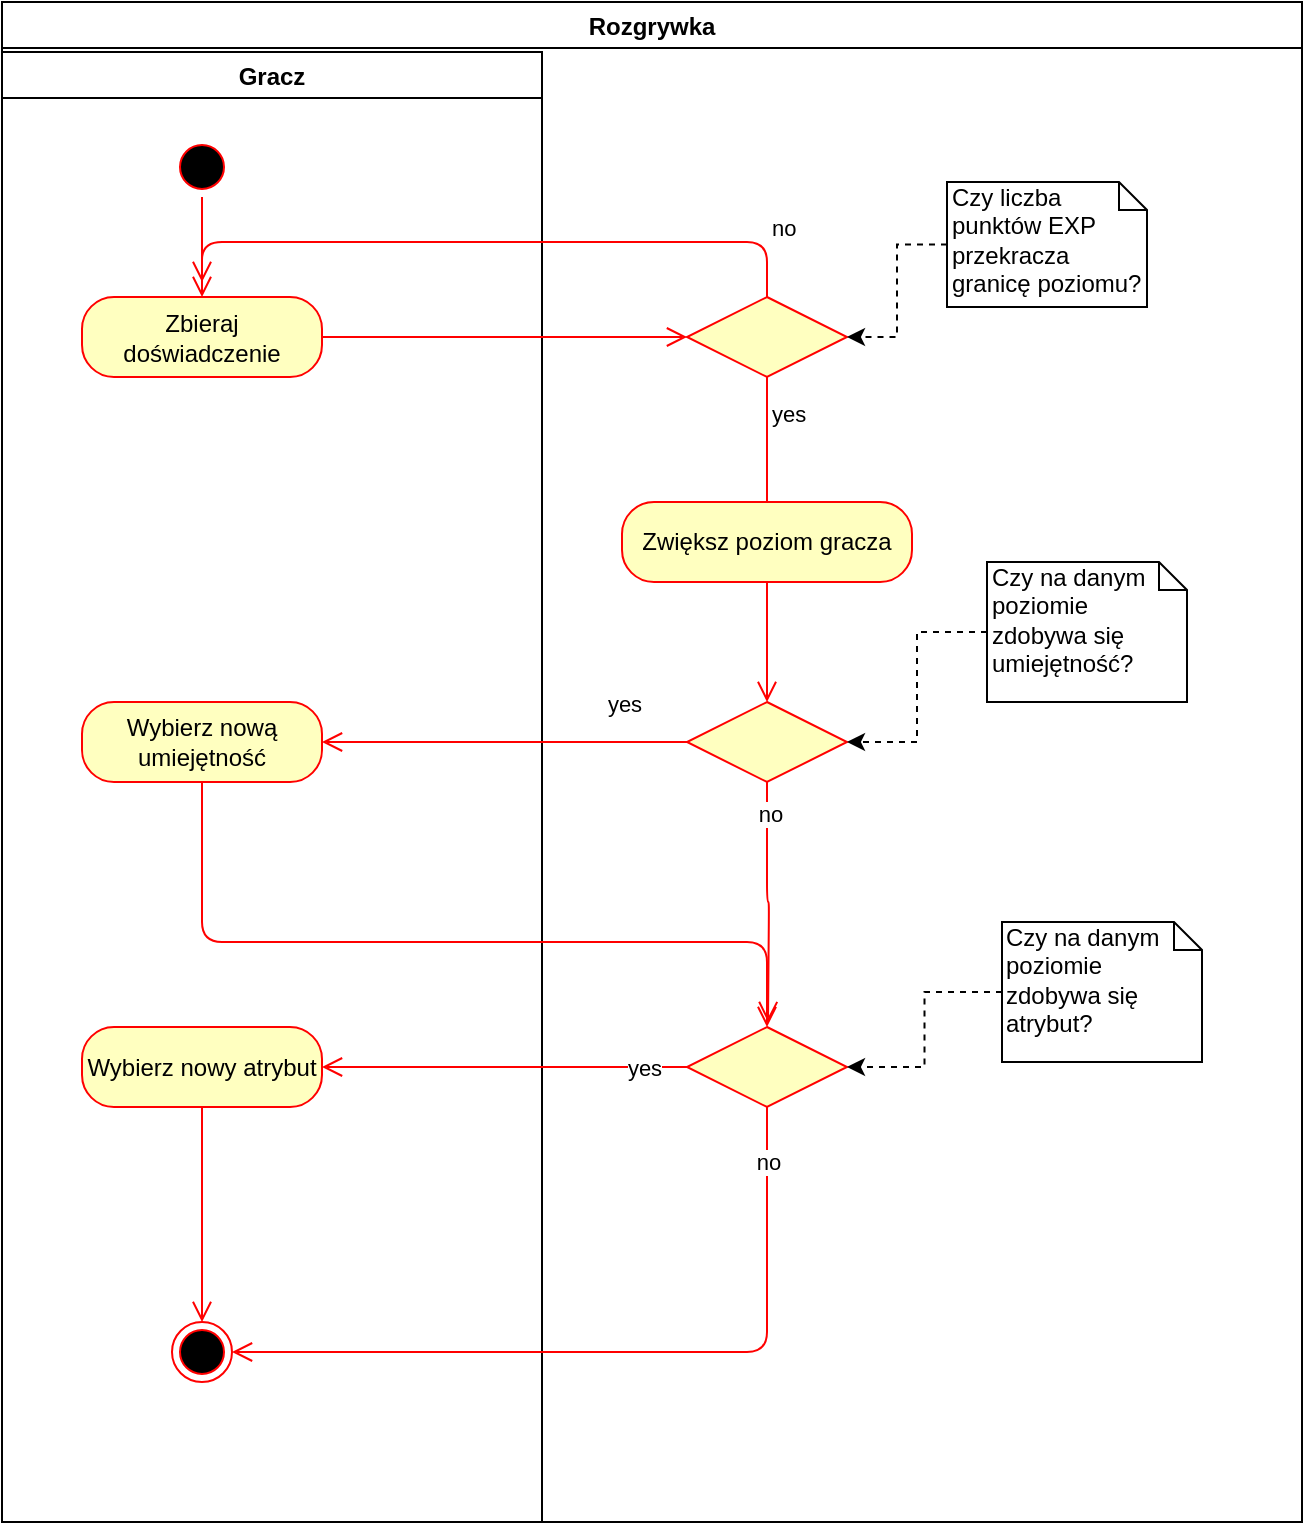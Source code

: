 <mxfile version="13.0.9" type="device"><diagram name="Page-1" id="e7e014a7-5840-1c2e-5031-d8a46d1fe8dd"><mxGraphModel dx="2111" dy="1375" grid="1" gridSize="10" guides="1" tooltips="1" connect="1" arrows="1" fold="1" page="1" pageScale="1" pageWidth="1169" pageHeight="826" background="#ffffff" math="0" shadow="0"><root><mxCell id="0"/><mxCell id="1" parent="0"/><mxCell id="DF6psyAc7Rv2QhFEjhCl-71" value="Rozgrywka" style="swimlane;" vertex="1" parent="1"><mxGeometry x="-10" y="-200" width="650" height="760" as="geometry"/></mxCell><mxCell id="DF6psyAc7Rv2QhFEjhCl-72" value="Gracz" style="swimlane;" vertex="1" parent="DF6psyAc7Rv2QhFEjhCl-71"><mxGeometry y="25" width="270" height="735" as="geometry"><mxRectangle y="25" width="70" height="23" as="alternateBounds"/></mxGeometry></mxCell><mxCell id="DF6psyAc7Rv2QhFEjhCl-41" value="" style="ellipse;html=1;shape=startState;fillColor=#000000;strokeColor=#ff0000;" vertex="1" parent="DF6psyAc7Rv2QhFEjhCl-72"><mxGeometry x="85" y="42.5" width="30" height="30" as="geometry"/></mxCell><mxCell id="DF6psyAc7Rv2QhFEjhCl-42" value="" style="edgeStyle=orthogonalEdgeStyle;html=1;verticalAlign=bottom;endArrow=open;endSize=8;strokeColor=#ff0000;entryX=0.5;entryY=0;entryDx=0;entryDy=0;" edge="1" source="DF6psyAc7Rv2QhFEjhCl-41" parent="DF6psyAc7Rv2QhFEjhCl-72" target="DF6psyAc7Rv2QhFEjhCl-43"><mxGeometry relative="1" as="geometry"><mxPoint x="100" y="112.5" as="targetPoint"/></mxGeometry></mxCell><mxCell id="DF6psyAc7Rv2QhFEjhCl-43" value="Zbieraj doświadczenie" style="rounded=1;whiteSpace=wrap;html=1;arcSize=40;fontColor=#000000;fillColor=#ffffc0;strokeColor=#ff0000;" vertex="1" parent="DF6psyAc7Rv2QhFEjhCl-72"><mxGeometry x="40" y="122.5" width="120" height="40" as="geometry"/></mxCell><mxCell id="DF6psyAc7Rv2QhFEjhCl-45" style="edgeStyle=orthogonalEdgeStyle;rounded=0;orthogonalLoop=1;jettySize=auto;html=1;exitX=0.5;exitY=1;exitDx=0;exitDy=0;" edge="1" parent="DF6psyAc7Rv2QhFEjhCl-72" source="DF6psyAc7Rv2QhFEjhCl-43" target="DF6psyAc7Rv2QhFEjhCl-43"><mxGeometry relative="1" as="geometry"/></mxCell><mxCell id="DF6psyAc7Rv2QhFEjhCl-62" value="Wybierz nową umiejętność" style="rounded=1;whiteSpace=wrap;html=1;arcSize=40;fontColor=#000000;fillColor=#ffffc0;strokeColor=#ff0000;" vertex="1" parent="DF6psyAc7Rv2QhFEjhCl-72"><mxGeometry x="40" y="325" width="120" height="40" as="geometry"/></mxCell><mxCell id="DF6psyAc7Rv2QhFEjhCl-85" value="Wybierz nowy atrybut" style="rounded=1;whiteSpace=wrap;html=1;arcSize=40;fontColor=#000000;fillColor=#ffffc0;strokeColor=#ff0000;" vertex="1" parent="DF6psyAc7Rv2QhFEjhCl-72"><mxGeometry x="40" y="487.5" width="120" height="40" as="geometry"/></mxCell><mxCell id="DF6psyAc7Rv2QhFEjhCl-86" value="" style="edgeStyle=orthogonalEdgeStyle;html=1;verticalAlign=bottom;endArrow=open;endSize=8;strokeColor=#ff0000;entryX=0.5;entryY=0;entryDx=0;entryDy=0;" edge="1" source="DF6psyAc7Rv2QhFEjhCl-85" parent="DF6psyAc7Rv2QhFEjhCl-72" target="DF6psyAc7Rv2QhFEjhCl-89"><mxGeometry relative="1" as="geometry"><mxPoint x="110" y="615" as="targetPoint"/></mxGeometry></mxCell><mxCell id="DF6psyAc7Rv2QhFEjhCl-89" value="" style="ellipse;html=1;shape=endState;fillColor=#000000;strokeColor=#ff0000;" vertex="1" parent="DF6psyAc7Rv2QhFEjhCl-72"><mxGeometry x="85" y="635" width="30" height="30" as="geometry"/></mxCell><mxCell id="DF6psyAc7Rv2QhFEjhCl-48" value="" style="rhombus;whiteSpace=wrap;html=1;fillColor=#ffffc0;strokeColor=#ff0000;" vertex="1" parent="DF6psyAc7Rv2QhFEjhCl-71"><mxGeometry x="342.5" y="147.5" width="80" height="40" as="geometry"/></mxCell><mxCell id="DF6psyAc7Rv2QhFEjhCl-49" value="no" style="edgeStyle=orthogonalEdgeStyle;html=1;align=left;verticalAlign=bottom;endArrow=open;endSize=8;strokeColor=#ff0000;exitX=0.5;exitY=0;exitDx=0;exitDy=0;" edge="1" source="DF6psyAc7Rv2QhFEjhCl-48" parent="DF6psyAc7Rv2QhFEjhCl-71"><mxGeometry x="-0.846" relative="1" as="geometry"><mxPoint x="100" y="140" as="targetPoint"/><Array as="points"><mxPoint x="383" y="120"/><mxPoint x="100" y="120"/></Array><mxPoint as="offset"/></mxGeometry></mxCell><mxCell id="DF6psyAc7Rv2QhFEjhCl-50" value="yes" style="edgeStyle=orthogonalEdgeStyle;html=1;align=left;verticalAlign=top;endArrow=open;endSize=8;strokeColor=#ff0000;entryX=0.5;entryY=0;entryDx=0;entryDy=0;exitX=0.5;exitY=1;exitDx=0;exitDy=0;" edge="1" source="DF6psyAc7Rv2QhFEjhCl-48" parent="DF6psyAc7Rv2QhFEjhCl-71" target="DF6psyAc7Rv2QhFEjhCl-54"><mxGeometry x="-0.937" relative="1" as="geometry"><mxPoint x="92.5" y="387.5" as="targetPoint"/><Array as="points"><mxPoint x="382.5" y="292"/></Array><mxPoint y="1" as="offset"/></mxGeometry></mxCell><mxCell id="DF6psyAc7Rv2QhFEjhCl-75" value="" style="edgeStyle=orthogonalEdgeStyle;rounded=0;orthogonalLoop=1;jettySize=auto;html=1;entryX=1;entryY=0.5;entryDx=0;entryDy=0;dashed=1;" edge="1" parent="DF6psyAc7Rv2QhFEjhCl-71" source="DF6psyAc7Rv2QhFEjhCl-52" target="DF6psyAc7Rv2QhFEjhCl-48"><mxGeometry relative="1" as="geometry"><mxPoint x="492.5" y="227.5" as="targetPoint"/></mxGeometry></mxCell><mxCell id="DF6psyAc7Rv2QhFEjhCl-52" value="Czy liczba punktów EXP przekracza granicę poziomu?" style="shape=note;whiteSpace=wrap;html=1;size=14;verticalAlign=top;align=left;spacingTop=-6;" vertex="1" parent="DF6psyAc7Rv2QhFEjhCl-71"><mxGeometry x="472.5" y="90" width="100" height="62.5" as="geometry"/></mxCell><mxCell id="DF6psyAc7Rv2QhFEjhCl-73" style="edgeStyle=orthogonalEdgeStyle;rounded=1;orthogonalLoop=1;jettySize=auto;html=1;exitX=1;exitY=0.5;exitDx=0;exitDy=0;entryX=0;entryY=0.5;entryDx=0;entryDy=0;align=left;verticalAlign=bottom;strokeColor=#ff0000;endArrow=open;endSize=8;" edge="1" parent="DF6psyAc7Rv2QhFEjhCl-71" source="DF6psyAc7Rv2QhFEjhCl-43" target="DF6psyAc7Rv2QhFEjhCl-48"><mxGeometry relative="1" as="geometry"/></mxCell><mxCell id="DF6psyAc7Rv2QhFEjhCl-54" value="Zwiększ poziom gracza" style="rounded=1;whiteSpace=wrap;html=1;arcSize=40;fontColor=#000000;fillColor=#ffffc0;strokeColor=#ff0000;" vertex="1" parent="DF6psyAc7Rv2QhFEjhCl-71"><mxGeometry x="310" y="250" width="145" height="40" as="geometry"/></mxCell><mxCell id="DF6psyAc7Rv2QhFEjhCl-55" value="" style="edgeStyle=orthogonalEdgeStyle;html=1;verticalAlign=bottom;endArrow=open;endSize=8;strokeColor=#ff0000;entryX=0.5;entryY=0;entryDx=0;entryDy=0;" edge="1" source="DF6psyAc7Rv2QhFEjhCl-54" parent="DF6psyAc7Rv2QhFEjhCl-71" target="DF6psyAc7Rv2QhFEjhCl-56"><mxGeometry relative="1" as="geometry"><mxPoint x="72.5" y="400" as="targetPoint"/></mxGeometry></mxCell><mxCell id="DF6psyAc7Rv2QhFEjhCl-78" value="yes" style="edgeStyle=orthogonalEdgeStyle;rounded=1;orthogonalLoop=1;jettySize=auto;html=1;entryX=1;entryY=0.5;entryDx=0;entryDy=0;verticalAlign=bottom;strokeColor=#ff0000;endArrow=open;endSize=8;" edge="1" parent="DF6psyAc7Rv2QhFEjhCl-71" source="DF6psyAc7Rv2QhFEjhCl-56" target="DF6psyAc7Rv2QhFEjhCl-62"><mxGeometry x="-0.644" y="-10" relative="1" as="geometry"><mxPoint x="290" y="370" as="targetPoint"/><mxPoint x="1" as="offset"/></mxGeometry></mxCell><mxCell id="DF6psyAc7Rv2QhFEjhCl-83" value="" style="edgeStyle=orthogonalEdgeStyle;rounded=1;orthogonalLoop=1;jettySize=auto;html=1;verticalAlign=bottom;strokeColor=#ff0000;endArrow=open;endSize=8;" edge="1" parent="DF6psyAc7Rv2QhFEjhCl-71" source="DF6psyAc7Rv2QhFEjhCl-56"><mxGeometry relative="1" as="geometry"><mxPoint x="383" y="510" as="targetPoint"/></mxGeometry></mxCell><mxCell id="DF6psyAc7Rv2QhFEjhCl-84" value="no" style="edgeLabel;html=1;align=center;verticalAlign=middle;resizable=0;points=[];" vertex="1" connectable="0" parent="DF6psyAc7Rv2QhFEjhCl-83"><mxGeometry x="0.004" y="44" relative="1" as="geometry"><mxPoint x="1" as="offset"/></mxGeometry></mxCell><mxCell id="DF6psyAc7Rv2QhFEjhCl-56" value="" style="rhombus;whiteSpace=wrap;html=1;fillColor=#ffffc0;strokeColor=#ff0000;" vertex="1" parent="DF6psyAc7Rv2QhFEjhCl-71"><mxGeometry x="342.5" y="350" width="80" height="40" as="geometry"/></mxCell><mxCell id="DF6psyAc7Rv2QhFEjhCl-61" style="edgeStyle=orthogonalEdgeStyle;rounded=0;orthogonalLoop=1;jettySize=auto;html=1;dashed=1;" edge="1" parent="DF6psyAc7Rv2QhFEjhCl-71" source="DF6psyAc7Rv2QhFEjhCl-59" target="DF6psyAc7Rv2QhFEjhCl-56"><mxGeometry relative="1" as="geometry"/></mxCell><mxCell id="DF6psyAc7Rv2QhFEjhCl-59" value="Czy na danym poziomie zdobywa się umiejętność?" style="shape=note;whiteSpace=wrap;html=1;size=14;verticalAlign=top;align=left;spacingTop=-6;" vertex="1" parent="DF6psyAc7Rv2QhFEjhCl-71"><mxGeometry x="492.5" y="280" width="100" height="70" as="geometry"/></mxCell><mxCell id="DF6psyAc7Rv2QhFEjhCl-87" style="edgeStyle=orthogonalEdgeStyle;rounded=1;orthogonalLoop=1;jettySize=auto;html=1;exitX=0;exitY=0.5;exitDx=0;exitDy=0;entryX=1;entryY=0.5;entryDx=0;entryDy=0;verticalAlign=bottom;strokeColor=#ff0000;endArrow=open;endSize=8;" edge="1" parent="DF6psyAc7Rv2QhFEjhCl-71" source="DF6psyAc7Rv2QhFEjhCl-64" target="DF6psyAc7Rv2QhFEjhCl-85"><mxGeometry relative="1" as="geometry"/></mxCell><mxCell id="DF6psyAc7Rv2QhFEjhCl-88" value="yes" style="edgeLabel;html=1;align=center;verticalAlign=middle;resizable=0;points=[];" vertex="1" connectable="0" parent="DF6psyAc7Rv2QhFEjhCl-87"><mxGeometry x="-0.162" y="1" relative="1" as="geometry"><mxPoint x="54.5" y="-1" as="offset"/></mxGeometry></mxCell><mxCell id="DF6psyAc7Rv2QhFEjhCl-90" style="edgeStyle=orthogonalEdgeStyle;rounded=1;orthogonalLoop=1;jettySize=auto;html=1;exitX=0.5;exitY=1;exitDx=0;exitDy=0;entryX=1;entryY=0.5;entryDx=0;entryDy=0;verticalAlign=bottom;strokeColor=#ff0000;endArrow=open;endSize=8;" edge="1" parent="DF6psyAc7Rv2QhFEjhCl-71" source="DF6psyAc7Rv2QhFEjhCl-64" target="DF6psyAc7Rv2QhFEjhCl-89"><mxGeometry relative="1" as="geometry"/></mxCell><mxCell id="DF6psyAc7Rv2QhFEjhCl-91" value="no" style="edgeLabel;html=1;align=center;verticalAlign=middle;resizable=0;points=[];" vertex="1" connectable="0" parent="DF6psyAc7Rv2QhFEjhCl-90"><mxGeometry x="-0.628" y="-1" relative="1" as="geometry"><mxPoint x="1" y="-45.5" as="offset"/></mxGeometry></mxCell><mxCell id="DF6psyAc7Rv2QhFEjhCl-64" value="" style="rhombus;whiteSpace=wrap;html=1;fillColor=#ffffc0;strokeColor=#ff0000;" vertex="1" parent="DF6psyAc7Rv2QhFEjhCl-71"><mxGeometry x="342.5" y="512.5" width="80" height="40" as="geometry"/></mxCell><mxCell id="DF6psyAc7Rv2QhFEjhCl-63" value="" style="edgeStyle=orthogonalEdgeStyle;html=1;verticalAlign=bottom;endArrow=open;endSize=8;strokeColor=#ff0000;entryX=0.5;entryY=0;entryDx=0;entryDy=0;" edge="1" source="DF6psyAc7Rv2QhFEjhCl-62" parent="DF6psyAc7Rv2QhFEjhCl-71" target="DF6psyAc7Rv2QhFEjhCl-64"><mxGeometry relative="1" as="geometry"><mxPoint x="100" y="550" as="targetPoint"/><Array as="points"><mxPoint x="100" y="470"/><mxPoint x="383" y="470"/></Array></mxGeometry></mxCell><mxCell id="DF6psyAc7Rv2QhFEjhCl-68" value="" style="edgeStyle=orthogonalEdgeStyle;rounded=0;orthogonalLoop=1;jettySize=auto;html=1;entryX=1;entryY=0.5;entryDx=0;entryDy=0;dashed=1;" edge="1" parent="DF6psyAc7Rv2QhFEjhCl-71" source="DF6psyAc7Rv2QhFEjhCl-60" target="DF6psyAc7Rv2QhFEjhCl-64"><mxGeometry relative="1" as="geometry"><mxPoint x="362.5" y="532.5" as="targetPoint"/></mxGeometry></mxCell><mxCell id="DF6psyAc7Rv2QhFEjhCl-60" value="Czy na danym poziomie zdobywa się atrybut?" style="shape=note;whiteSpace=wrap;html=1;size=14;verticalAlign=top;align=left;spacingTop=-6;" vertex="1" parent="DF6psyAc7Rv2QhFEjhCl-71"><mxGeometry x="500" y="460" width="100" height="70" as="geometry"/></mxCell></root></mxGraphModel></diagram></mxfile>